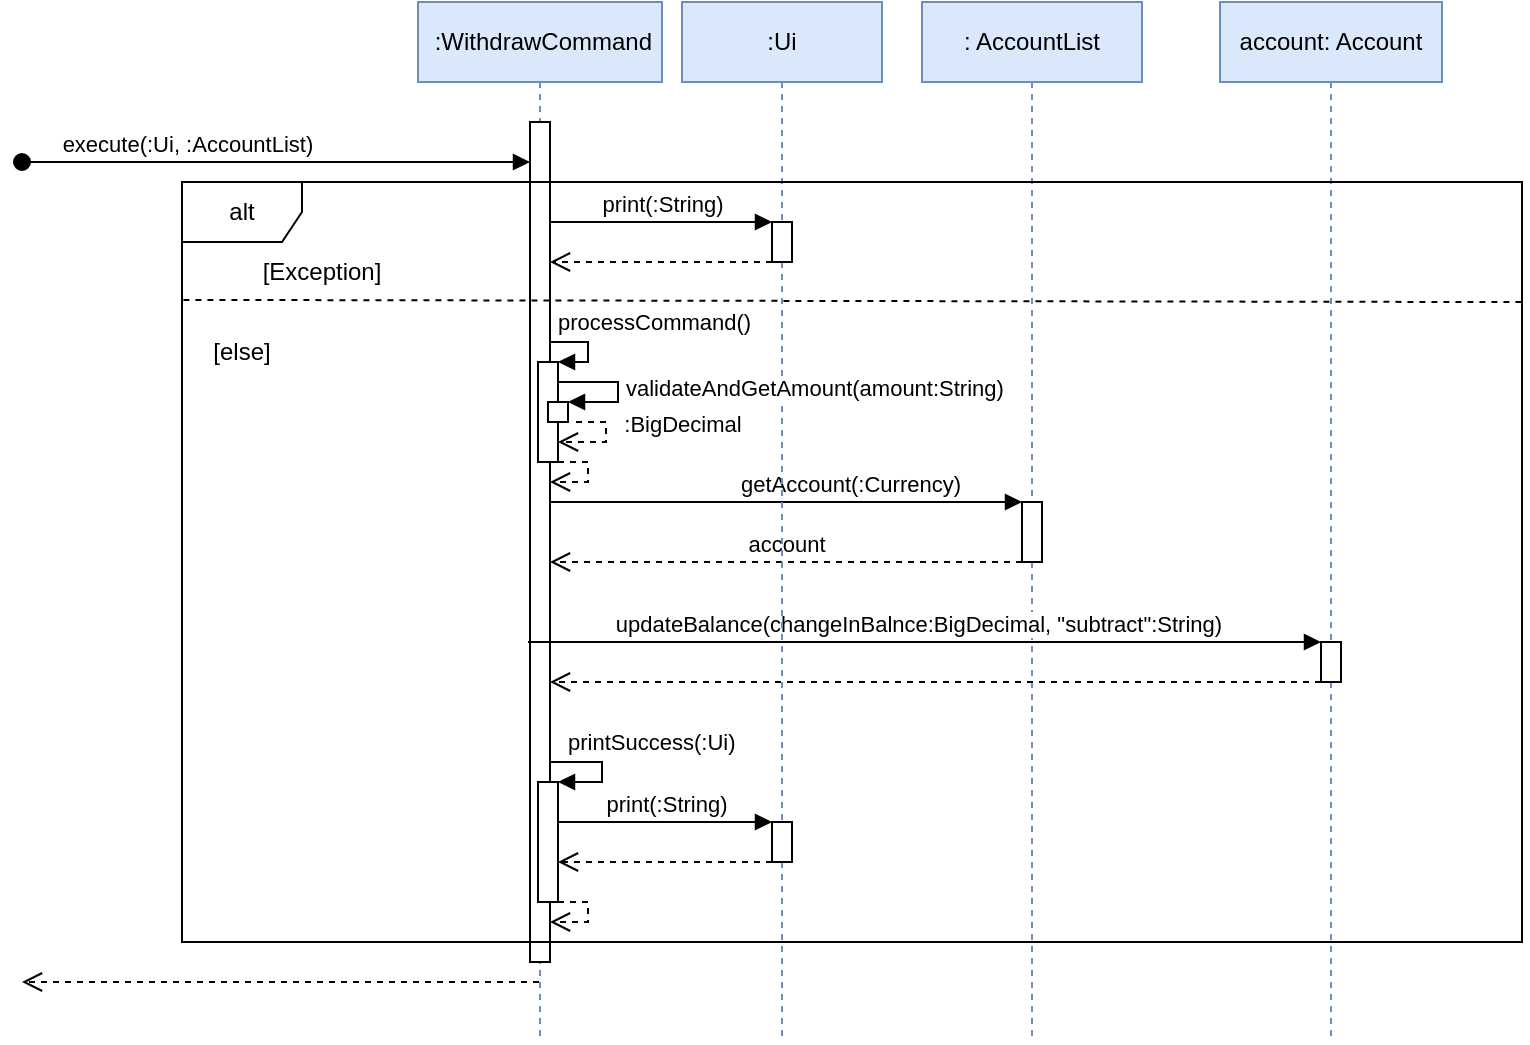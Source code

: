 <mxfile version="21.0.10" type="device"><diagram name="Page-1" id="2YBvvXClWsGukQMizWep"><mxGraphModel dx="1363" dy="643" grid="1" gridSize="10" guides="1" tooltips="1" connect="1" arrows="1" fold="1" page="0" pageScale="1" pageWidth="850" pageHeight="1100" background="#FFFFFF" math="0" shadow="0"><root><mxCell id="0"/><mxCell id="1" parent="0"/><mxCell id="cWejEI39qg-8yP3Bkxt4-16" value="&amp;nbsp;:WithdrawCommand" style="shape=umlLifeline;perimeter=lifelinePerimeter;whiteSpace=wrap;html=1;container=1;dropTarget=0;collapsible=0;recursiveResize=0;outlineConnect=0;portConstraint=eastwest;newEdgeStyle={&quot;edgeStyle&quot;:&quot;elbowEdgeStyle&quot;,&quot;elbow&quot;:&quot;vertical&quot;,&quot;curved&quot;:0,&quot;rounded&quot;:0};fillColor=#dae8fc;strokeColor=#6c8ebf;" parent="1" vertex="1"><mxGeometry x="378" y="160" width="122" height="520" as="geometry"/></mxCell><mxCell id="cWejEI39qg-8yP3Bkxt4-24" value="" style="html=1;points=[];perimeter=orthogonalPerimeter;outlineConnect=0;targetShapes=umlLifeline;portConstraint=eastwest;newEdgeStyle={&quot;edgeStyle&quot;:&quot;elbowEdgeStyle&quot;,&quot;elbow&quot;:&quot;vertical&quot;,&quot;curved&quot;:0,&quot;rounded&quot;:0};" parent="cWejEI39qg-8yP3Bkxt4-16" vertex="1"><mxGeometry x="56" y="60" width="10" height="420" as="geometry"/></mxCell><mxCell id="cWejEI39qg-8yP3Bkxt4-27" value="" style="html=1;points=[];perimeter=orthogonalPerimeter;outlineConnect=0;targetShapes=umlLifeline;portConstraint=eastwest;newEdgeStyle={&quot;edgeStyle&quot;:&quot;elbowEdgeStyle&quot;,&quot;elbow&quot;:&quot;vertical&quot;,&quot;curved&quot;:0,&quot;rounded&quot;:0};" parent="cWejEI39qg-8yP3Bkxt4-16" vertex="1"><mxGeometry x="60" y="180" width="10" height="50" as="geometry"/></mxCell><mxCell id="cWejEI39qg-8yP3Bkxt4-28" value="processCommand()" style="html=1;align=left;spacingLeft=2;endArrow=block;rounded=0;edgeStyle=orthogonalEdgeStyle;curved=0;rounded=0;" parent="cWejEI39qg-8yP3Bkxt4-16" source="cWejEI39qg-8yP3Bkxt4-24" target="cWejEI39qg-8yP3Bkxt4-27" edge="1"><mxGeometry x="-1" y="10" relative="1" as="geometry"><mxPoint x="62" y="170" as="sourcePoint"/><Array as="points"><mxPoint x="85" y="170"/><mxPoint x="85" y="180"/></Array><mxPoint as="offset"/></mxGeometry></mxCell><mxCell id="cWejEI39qg-8yP3Bkxt4-30" value="" style="html=1;verticalAlign=bottom;endArrow=open;dashed=1;endSize=8;edgeStyle=orthogonalEdgeStyle;elbow=vertical;rounded=0;" parent="cWejEI39qg-8yP3Bkxt4-16" source="cWejEI39qg-8yP3Bkxt4-27" target="cWejEI39qg-8yP3Bkxt4-24" edge="1"><mxGeometry relative="1" as="geometry"><mxPoint x="115" y="250" as="sourcePoint"/><mxPoint x="55" y="210.043" as="targetPoint"/><Array as="points"><mxPoint x="85" y="230"/><mxPoint x="85" y="240"/></Array></mxGeometry></mxCell><mxCell id="cWejEI39qg-8yP3Bkxt4-45" value="" style="html=1;points=[];perimeter=orthogonalPerimeter;outlineConnect=0;targetShapes=umlLifeline;portConstraint=eastwest;newEdgeStyle={&quot;edgeStyle&quot;:&quot;elbowEdgeStyle&quot;,&quot;elbow&quot;:&quot;vertical&quot;,&quot;curved&quot;:0,&quot;rounded&quot;:0};" parent="cWejEI39qg-8yP3Bkxt4-16" vertex="1"><mxGeometry x="60" y="390" width="10" height="60" as="geometry"/></mxCell><mxCell id="cWejEI39qg-8yP3Bkxt4-46" value="printSuccess(:Ui)" style="html=1;align=left;spacingLeft=2;endArrow=block;rounded=0;edgeStyle=orthogonalEdgeStyle;curved=0;rounded=0;" parent="cWejEI39qg-8yP3Bkxt4-16" source="cWejEI39qg-8yP3Bkxt4-24" target="cWejEI39qg-8yP3Bkxt4-45" edge="1"><mxGeometry x="-0.824" y="10" relative="1" as="geometry"><mxPoint x="72" y="390" as="sourcePoint"/><Array as="points"><mxPoint x="92" y="380"/><mxPoint x="92" y="390"/></Array><mxPoint as="offset"/><mxPoint x="82" y="390" as="targetPoint"/></mxGeometry></mxCell><mxCell id="cWejEI39qg-8yP3Bkxt4-47" value="" style="html=1;verticalAlign=bottom;endArrow=open;dashed=1;endSize=8;edgeStyle=orthogonalEdgeStyle;elbow=vertical;rounded=0;" parent="cWejEI39qg-8yP3Bkxt4-16" source="cWejEI39qg-8yP3Bkxt4-45" target="cWejEI39qg-8yP3Bkxt4-24" edge="1"><mxGeometry relative="1" as="geometry"><mxPoint x="115" y="430" as="sourcePoint"/><mxPoint x="72" y="460" as="targetPoint"/><Array as="points"><mxPoint x="85" y="450"/><mxPoint x="85" y="460"/></Array></mxGeometry></mxCell><mxCell id="cWejEI39qg-8yP3Bkxt4-26" value="" style="html=1;verticalAlign=bottom;endArrow=open;dashed=1;endSize=8;edgeStyle=elbowEdgeStyle;elbow=vertical;curved=0;rounded=0;" parent="1" source="cWejEI39qg-8yP3Bkxt4-16" edge="1"><mxGeometry relative="1" as="geometry"><mxPoint x="180" y="650" as="targetPoint"/><mxPoint x="423" y="650" as="sourcePoint"/><Array as="points"><mxPoint x="380" y="650"/><mxPoint x="370" y="620"/><mxPoint x="360" y="630"/><mxPoint x="240" y="540"/></Array></mxGeometry></mxCell><mxCell id="cWejEI39qg-8yP3Bkxt4-31" value=": AccountList" style="shape=umlLifeline;perimeter=lifelinePerimeter;whiteSpace=wrap;html=1;container=1;dropTarget=0;collapsible=0;recursiveResize=0;outlineConnect=0;portConstraint=eastwest;newEdgeStyle={&quot;edgeStyle&quot;:&quot;elbowEdgeStyle&quot;,&quot;elbow&quot;:&quot;vertical&quot;,&quot;curved&quot;:0,&quot;rounded&quot;:0};fillColor=#dae8fc;strokeColor=#6c8ebf;" parent="1" vertex="1"><mxGeometry x="630" y="160" width="110" height="520" as="geometry"/></mxCell><mxCell id="cWejEI39qg-8yP3Bkxt4-32" value="" style="html=1;points=[];perimeter=orthogonalPerimeter;outlineConnect=0;targetShapes=umlLifeline;portConstraint=eastwest;newEdgeStyle={&quot;edgeStyle&quot;:&quot;elbowEdgeStyle&quot;,&quot;elbow&quot;:&quot;vertical&quot;,&quot;curved&quot;:0,&quot;rounded&quot;:0};" parent="cWejEI39qg-8yP3Bkxt4-31" vertex="1"><mxGeometry x="50" y="250" width="10" height="30" as="geometry"/></mxCell><mxCell id="cWejEI39qg-8yP3Bkxt4-33" value="getAccount(:Currency)" style="html=1;verticalAlign=bottom;endArrow=block;edgeStyle=elbowEdgeStyle;elbow=vertical;curved=0;rounded=0;" parent="1" source="cWejEI39qg-8yP3Bkxt4-24" target="cWejEI39qg-8yP3Bkxt4-32" edge="1"><mxGeometry x="0.271" relative="1" as="geometry"><mxPoint x="433" y="410" as="sourcePoint"/><Array as="points"><mxPoint x="520" y="410"/></Array><mxPoint as="offset"/></mxGeometry></mxCell><mxCell id="cWejEI39qg-8yP3Bkxt4-34" value="account" style="html=1;verticalAlign=bottom;endArrow=open;dashed=1;endSize=8;edgeStyle=elbowEdgeStyle;elbow=vertical;curved=0;rounded=0;" parent="1" source="cWejEI39qg-8yP3Bkxt4-32" target="cWejEI39qg-8yP3Bkxt4-24" edge="1"><mxGeometry relative="1" as="geometry"><mxPoint x="450" y="440" as="targetPoint"/><Array as="points"><mxPoint x="510" y="440"/><mxPoint x="510" y="440"/><mxPoint x="540" y="450"/></Array></mxGeometry></mxCell><mxCell id="cWejEI39qg-8yP3Bkxt4-36" value="account: Account" style="shape=umlLifeline;perimeter=lifelinePerimeter;whiteSpace=wrap;html=1;container=1;dropTarget=0;collapsible=0;recursiveResize=0;outlineConnect=0;portConstraint=eastwest;newEdgeStyle={&quot;edgeStyle&quot;:&quot;elbowEdgeStyle&quot;,&quot;elbow&quot;:&quot;vertical&quot;,&quot;curved&quot;:0,&quot;rounded&quot;:0};fillColor=#dae8fc;strokeColor=#6c8ebf;" parent="1" vertex="1"><mxGeometry x="779" y="160" width="111" height="520" as="geometry"/></mxCell><mxCell id="cWejEI39qg-8yP3Bkxt4-37" value="" style="html=1;points=[];perimeter=orthogonalPerimeter;outlineConnect=0;targetShapes=umlLifeline;portConstraint=eastwest;newEdgeStyle={&quot;edgeStyle&quot;:&quot;elbowEdgeStyle&quot;,&quot;elbow&quot;:&quot;vertical&quot;,&quot;curved&quot;:0,&quot;rounded&quot;:0};" parent="cWejEI39qg-8yP3Bkxt4-36" vertex="1"><mxGeometry x="50.5" y="320" width="10" height="20" as="geometry"/></mxCell><mxCell id="cWejEI39qg-8yP3Bkxt4-38" value="updateBalance(changeInBalnce:BigDecimal, &quot;subtract&quot;:String)" style="html=1;verticalAlign=bottom;endArrow=block;edgeStyle=elbowEdgeStyle;elbow=vertical;curved=0;rounded=0;" parent="1" target="cWejEI39qg-8yP3Bkxt4-37" edge="1"><mxGeometry x="-0.019" relative="1" as="geometry"><mxPoint x="433" y="480" as="sourcePoint"/><mxPoint x="590" y="470" as="targetPoint"/><Array as="points"><mxPoint x="650" y="480"/><mxPoint x="670" y="500"/><mxPoint x="590" y="470"/><mxPoint x="670" y="518"/><mxPoint x="670" y="498"/><mxPoint x="620" y="488"/><mxPoint x="570" y="518"/></Array><mxPoint as="offset"/></mxGeometry></mxCell><mxCell id="cWejEI39qg-8yP3Bkxt4-39" value="" style="html=1;verticalAlign=bottom;endArrow=open;dashed=1;endSize=8;edgeStyle=elbowEdgeStyle;elbow=vertical;curved=0;rounded=0;" parent="1" source="cWejEI39qg-8yP3Bkxt4-37" target="cWejEI39qg-8yP3Bkxt4-24" edge="1"><mxGeometry x="0.005" relative="1" as="geometry"><mxPoint x="433" y="500" as="targetPoint"/><Array as="points"><mxPoint x="680" y="500"/><mxPoint x="520" y="520"/><mxPoint x="540" y="500"/></Array><mxPoint as="offset"/></mxGeometry></mxCell><mxCell id="cWejEI39qg-8yP3Bkxt4-48" value=":Ui" style="shape=umlLifeline;perimeter=lifelinePerimeter;whiteSpace=wrap;html=1;container=1;dropTarget=0;collapsible=0;recursiveResize=0;outlineConnect=0;portConstraint=eastwest;newEdgeStyle={&quot;edgeStyle&quot;:&quot;elbowEdgeStyle&quot;,&quot;elbow&quot;:&quot;vertical&quot;,&quot;curved&quot;:0,&quot;rounded&quot;:0};fillColor=#dae8fc;strokeColor=#6c8ebf;" parent="1" vertex="1"><mxGeometry x="510" y="160" width="100" height="520" as="geometry"/></mxCell><mxCell id="cWejEI39qg-8yP3Bkxt4-49" value="" style="html=1;points=[];perimeter=orthogonalPerimeter;outlineConnect=0;targetShapes=umlLifeline;portConstraint=eastwest;newEdgeStyle={&quot;edgeStyle&quot;:&quot;elbowEdgeStyle&quot;,&quot;elbow&quot;:&quot;vertical&quot;,&quot;curved&quot;:0,&quot;rounded&quot;:0};" parent="cWejEI39qg-8yP3Bkxt4-48" vertex="1"><mxGeometry x="45" y="410" width="10" height="20" as="geometry"/></mxCell><mxCell id="cWejEI39qg-8yP3Bkxt4-50" value="print(:String)" style="html=1;verticalAlign=bottom;endArrow=block;edgeStyle=elbowEdgeStyle;elbow=vertical;curved=0;rounded=0;" parent="1" source="cWejEI39qg-8yP3Bkxt4-45" target="cWejEI39qg-8yP3Bkxt4-49" edge="1"><mxGeometry relative="1" as="geometry"><mxPoint x="720" y="580" as="sourcePoint"/><Array as="points"><mxPoint x="500" y="570"/><mxPoint x="610" y="590"/><mxPoint x="750" y="570"/></Array></mxGeometry></mxCell><mxCell id="cWejEI39qg-8yP3Bkxt4-51" value="" style="html=1;verticalAlign=bottom;endArrow=open;dashed=1;endSize=8;edgeStyle=elbowEdgeStyle;elbow=vertical;curved=0;rounded=0;" parent="1" source="cWejEI39qg-8yP3Bkxt4-49" target="cWejEI39qg-8yP3Bkxt4-45" edge="1"><mxGeometry relative="1" as="geometry"><mxPoint x="795" y="645" as="targetPoint"/><Array as="points"><mxPoint x="520" y="590"/><mxPoint x="780" y="610"/><mxPoint x="720" y="650"/></Array></mxGeometry></mxCell><mxCell id="cWejEI39qg-8yP3Bkxt4-55" value="execute(:Ui, :AccountList)&amp;nbsp;" style="html=1;verticalAlign=bottom;startArrow=oval;startFill=1;endArrow=block;startSize=8;edgeStyle=elbowEdgeStyle;elbow=vertical;curved=0;rounded=0;" parent="1" target="cWejEI39qg-8yP3Bkxt4-24" edge="1"><mxGeometry x="-0.342" width="60" relative="1" as="geometry"><mxPoint x="180" y="240" as="sourcePoint"/><mxPoint x="420" y="240" as="targetPoint"/><Array as="points"><mxPoint x="320" y="240"/></Array><mxPoint as="offset"/></mxGeometry></mxCell><mxCell id="cWejEI39qg-8yP3Bkxt4-56" value="alt" style="shape=umlFrame;whiteSpace=wrap;html=1;pointerEvents=0;" parent="1" vertex="1"><mxGeometry x="260" y="250" width="670" height="380" as="geometry"/></mxCell><mxCell id="cWejEI39qg-8yP3Bkxt4-57" value="" style="endArrow=none;dashed=1;html=1;strokeWidth=1;rounded=0;exitX=0.001;exitY=0.155;exitDx=0;exitDy=0;exitPerimeter=0;entryX=1.002;entryY=0.158;entryDx=0;entryDy=0;entryPerimeter=0;" parent="1" target="cWejEI39qg-8yP3Bkxt4-56" edge="1"><mxGeometry width="50" height="50" relative="1" as="geometry"><mxPoint x="260.72" y="308.955" as="sourcePoint"/><mxPoint x="980" y="309" as="targetPoint"/></mxGeometry></mxCell><mxCell id="cWejEI39qg-8yP3Bkxt4-61" value="" style="html=1;points=[];perimeter=orthogonalPerimeter;outlineConnect=0;targetShapes=umlLifeline;portConstraint=eastwest;newEdgeStyle={&quot;edgeStyle&quot;:&quot;elbowEdgeStyle&quot;,&quot;elbow&quot;:&quot;vertical&quot;,&quot;curved&quot;:0,&quot;rounded&quot;:0};" parent="1" vertex="1"><mxGeometry x="555" y="270" width="10" height="20" as="geometry"/></mxCell><mxCell id="cWejEI39qg-8yP3Bkxt4-62" value="print(:String)" style="html=1;verticalAlign=bottom;endArrow=block;edgeStyle=elbowEdgeStyle;elbow=vertical;curved=0;rounded=0;" parent="1" source="cWejEI39qg-8yP3Bkxt4-24" target="cWejEI39qg-8yP3Bkxt4-61" edge="1"><mxGeometry relative="1" as="geometry"><mxPoint x="440" y="270" as="sourcePoint"/><Array as="points"><mxPoint x="496" y="270"/><mxPoint x="606" y="290"/><mxPoint x="746" y="270"/></Array></mxGeometry></mxCell><mxCell id="cWejEI39qg-8yP3Bkxt4-63" value="" style="html=1;verticalAlign=bottom;endArrow=open;dashed=1;endSize=8;edgeStyle=elbowEdgeStyle;elbow=vertical;curved=0;rounded=0;" parent="1" source="cWejEI39qg-8yP3Bkxt4-61" target="cWejEI39qg-8yP3Bkxt4-24" edge="1"><mxGeometry relative="1" as="geometry"><mxPoint x="434" y="290" as="targetPoint"/><Array as="points"><mxPoint x="516" y="290"/><mxPoint x="776" y="310"/><mxPoint x="716" y="350"/></Array></mxGeometry></mxCell><mxCell id="cWejEI39qg-8yP3Bkxt4-64" value="[Exception]" style="text;html=1;strokeColor=none;fillColor=none;align=center;verticalAlign=middle;whiteSpace=wrap;rounded=0;" parent="1" vertex="1"><mxGeometry x="300" y="280" width="60" height="30" as="geometry"/></mxCell><mxCell id="cWejEI39qg-8yP3Bkxt4-66" value="[else]" style="text;html=1;strokeColor=none;fillColor=none;align=center;verticalAlign=middle;whiteSpace=wrap;rounded=0;" parent="1" vertex="1"><mxGeometry x="260" y="320" width="60" height="30" as="geometry"/></mxCell><mxCell id="Bbt7DOeuX6JJoiA3w1uv-13" value="" style="html=1;points=[];perimeter=orthogonalPerimeter;outlineConnect=0;targetShapes=umlLifeline;portConstraint=eastwest;newEdgeStyle={&quot;edgeStyle&quot;:&quot;elbowEdgeStyle&quot;,&quot;elbow&quot;:&quot;vertical&quot;,&quot;curved&quot;:0,&quot;rounded&quot;:0};" vertex="1" parent="1"><mxGeometry x="443" y="360" width="10" height="10" as="geometry"/></mxCell><mxCell id="Bbt7DOeuX6JJoiA3w1uv-14" value="validateAndGetAmount(amount:String)" style="html=1;align=left;spacingLeft=2;endArrow=block;rounded=0;edgeStyle=orthogonalEdgeStyle;curved=0;rounded=0;" edge="1" target="Bbt7DOeuX6JJoiA3w1uv-13" parent="1" source="cWejEI39qg-8yP3Bkxt4-27"><mxGeometry x="0.003" relative="1" as="geometry"><mxPoint x="450" y="350" as="sourcePoint"/><Array as="points"><mxPoint x="478" y="350"/><mxPoint x="478" y="360"/></Array><mxPoint as="offset"/></mxGeometry></mxCell><mxCell id="Bbt7DOeuX6JJoiA3w1uv-15" value=":BigDecimal" style="html=1;verticalAlign=bottom;endArrow=open;dashed=1;endSize=8;edgeStyle=orthogonalEdgeStyle;elbow=vertical;rounded=0;" edge="1" parent="1" target="cWejEI39qg-8yP3Bkxt4-27"><mxGeometry x="0.02" y="-38" relative="1" as="geometry"><mxPoint x="457" y="370" as="sourcePoint"/><mxPoint x="453" y="380" as="targetPoint"/><Array as="points"><mxPoint x="472" y="370"/><mxPoint x="472" y="380"/></Array><mxPoint x="38" y="38" as="offset"/></mxGeometry></mxCell></root></mxGraphModel></diagram></mxfile>